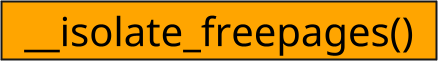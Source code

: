 @startuml
scale 1/5

skinparam Component {
    Style rectangle
    FontSize 200
    BorderThickness 10
    BackgroundColor Orange
}

[  __isolate_freepages()  ]
@enduml
